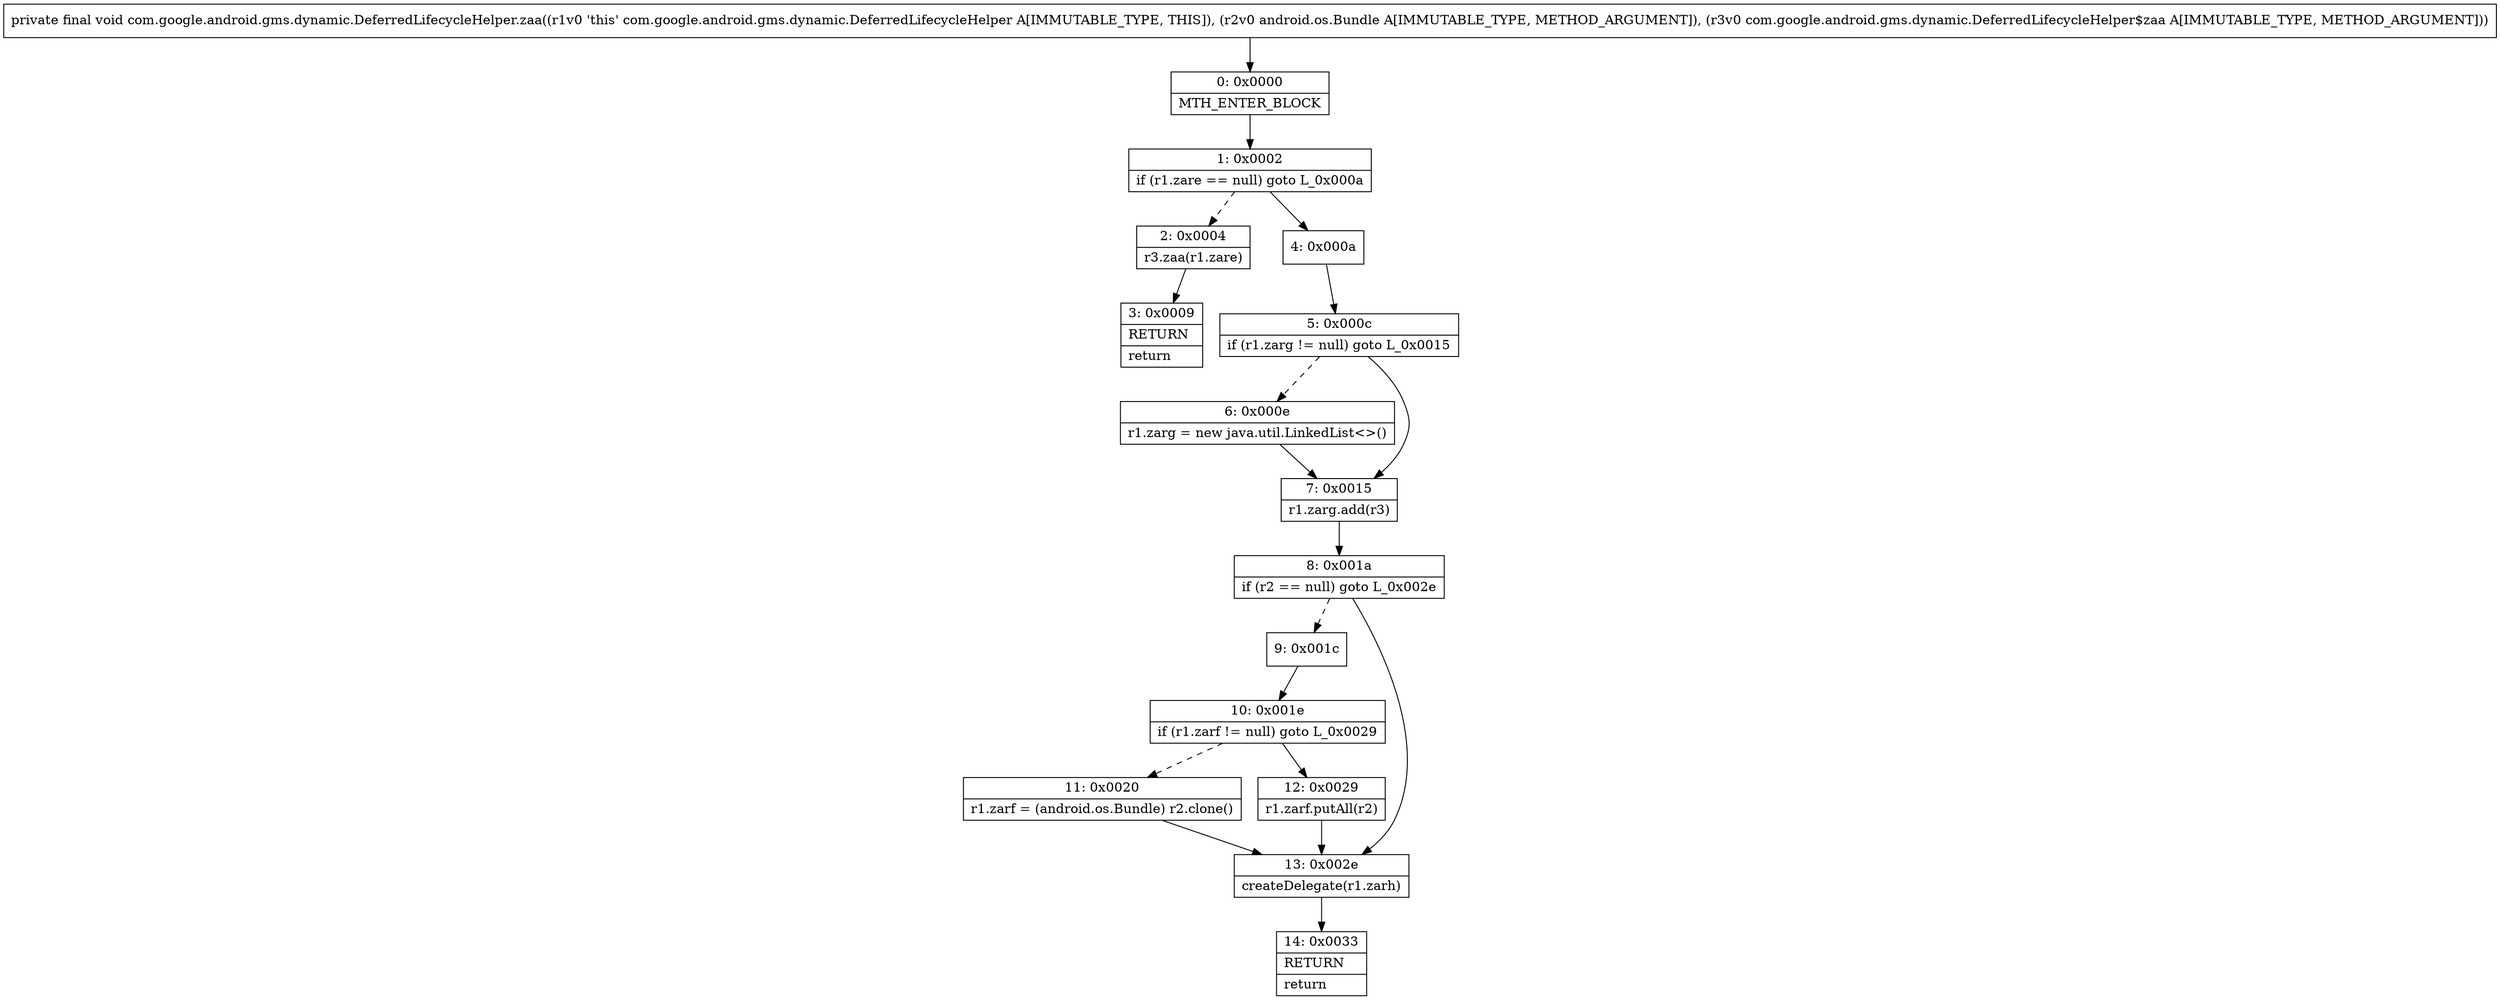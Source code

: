 digraph "CFG forcom.google.android.gms.dynamic.DeferredLifecycleHelper.zaa(Landroid\/os\/Bundle;Lcom\/google\/android\/gms\/dynamic\/DeferredLifecycleHelper$zaa;)V" {
Node_0 [shape=record,label="{0\:\ 0x0000|MTH_ENTER_BLOCK\l}"];
Node_1 [shape=record,label="{1\:\ 0x0002|if (r1.zare == null) goto L_0x000a\l}"];
Node_2 [shape=record,label="{2\:\ 0x0004|r3.zaa(r1.zare)\l}"];
Node_3 [shape=record,label="{3\:\ 0x0009|RETURN\l|return\l}"];
Node_4 [shape=record,label="{4\:\ 0x000a}"];
Node_5 [shape=record,label="{5\:\ 0x000c|if (r1.zarg != null) goto L_0x0015\l}"];
Node_6 [shape=record,label="{6\:\ 0x000e|r1.zarg = new java.util.LinkedList\<\>()\l}"];
Node_7 [shape=record,label="{7\:\ 0x0015|r1.zarg.add(r3)\l}"];
Node_8 [shape=record,label="{8\:\ 0x001a|if (r2 == null) goto L_0x002e\l}"];
Node_9 [shape=record,label="{9\:\ 0x001c}"];
Node_10 [shape=record,label="{10\:\ 0x001e|if (r1.zarf != null) goto L_0x0029\l}"];
Node_11 [shape=record,label="{11\:\ 0x0020|r1.zarf = (android.os.Bundle) r2.clone()\l}"];
Node_12 [shape=record,label="{12\:\ 0x0029|r1.zarf.putAll(r2)\l}"];
Node_13 [shape=record,label="{13\:\ 0x002e|createDelegate(r1.zarh)\l}"];
Node_14 [shape=record,label="{14\:\ 0x0033|RETURN\l|return\l}"];
MethodNode[shape=record,label="{private final void com.google.android.gms.dynamic.DeferredLifecycleHelper.zaa((r1v0 'this' com.google.android.gms.dynamic.DeferredLifecycleHelper A[IMMUTABLE_TYPE, THIS]), (r2v0 android.os.Bundle A[IMMUTABLE_TYPE, METHOD_ARGUMENT]), (r3v0 com.google.android.gms.dynamic.DeferredLifecycleHelper$zaa A[IMMUTABLE_TYPE, METHOD_ARGUMENT])) }"];
MethodNode -> Node_0;
Node_0 -> Node_1;
Node_1 -> Node_2[style=dashed];
Node_1 -> Node_4;
Node_2 -> Node_3;
Node_4 -> Node_5;
Node_5 -> Node_6[style=dashed];
Node_5 -> Node_7;
Node_6 -> Node_7;
Node_7 -> Node_8;
Node_8 -> Node_9[style=dashed];
Node_8 -> Node_13;
Node_9 -> Node_10;
Node_10 -> Node_11[style=dashed];
Node_10 -> Node_12;
Node_11 -> Node_13;
Node_12 -> Node_13;
Node_13 -> Node_14;
}

